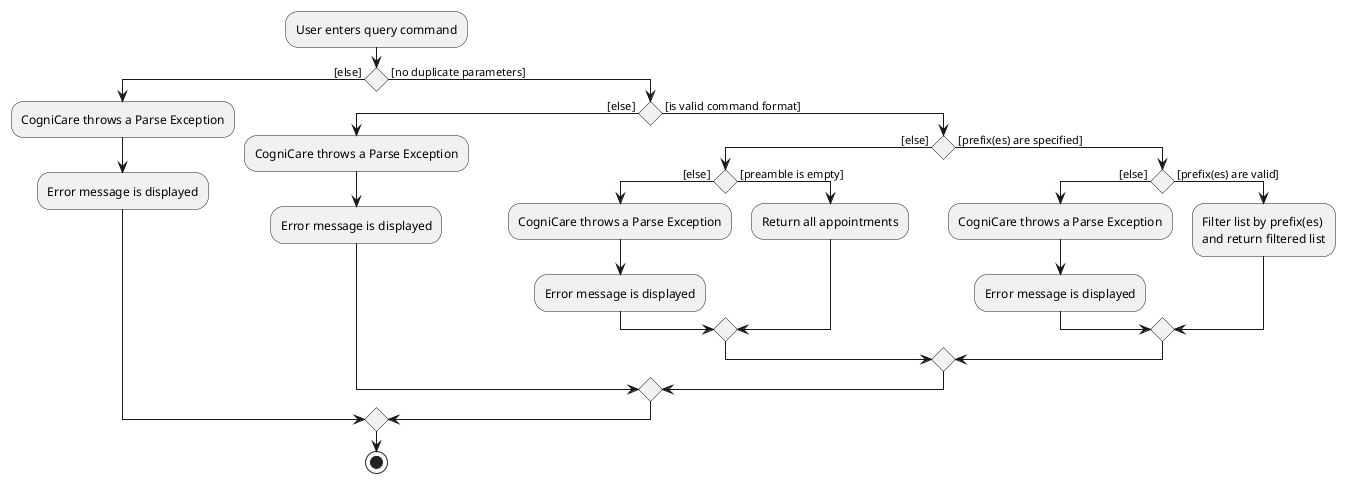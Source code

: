 @startuml

:User enters query command;
if () then ([else] )
    :CogniCare throws a Parse Exception;
    :Error message is displayed;

else ( [no duplicate parameters])
    if () then ([else] )
        :CogniCare throws a Parse Exception;
        :Error message is displayed;
    else ( [is valid command format])
        if () then([else] )
            if() then([else] )
                :CogniCare throws a Parse Exception;
                :Error message is displayed;
            else( [preamble is empty])
                :Return all appointments;
            endif
        else( [prefix(es) are specified])
            if () then([else] )
                :CogniCare throws a Parse Exception;
                :Error message is displayed;
            else( [prefix(es) are valid])
                :Filter list by prefix(es) \nand return filtered list;
            endif
        endif
    endif
endif
stop

@enduml
